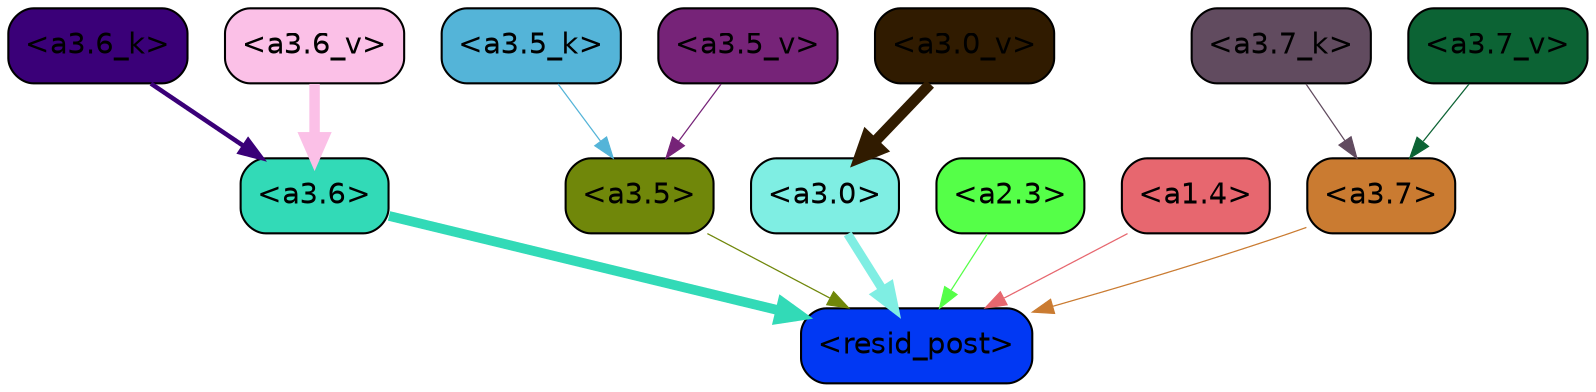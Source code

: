strict digraph "" {
	graph [bgcolor=transparent,
		layout=dot,
		overlap=false,
		splines=true
	];
	"<a3.7>"	[color=black,
		fillcolor="#ca7b31",
		fontname=Helvetica,
		shape=box,
		style="filled, rounded"];
	"<resid_post>"	[color=black,
		fillcolor="#0138f3",
		fontname=Helvetica,
		shape=box,
		style="filled, rounded"];
	"<a3.7>" -> "<resid_post>"	[color="#ca7b31",
		penwidth=0.6];
	"<a3.6>"	[color=black,
		fillcolor="#32dab7",
		fontname=Helvetica,
		shape=box,
		style="filled, rounded"];
	"<a3.6>" -> "<resid_post>"	[color="#32dab7",
		penwidth=4.6696330308914185];
	"<a3.5>"	[color=black,
		fillcolor="#70870a",
		fontname=Helvetica,
		shape=box,
		style="filled, rounded"];
	"<a3.5>" -> "<resid_post>"	[color="#70870a",
		penwidth=0.6];
	"<a3.0>"	[color=black,
		fillcolor="#7feee3",
		fontname=Helvetica,
		shape=box,
		style="filled, rounded"];
	"<a3.0>" -> "<resid_post>"	[color="#7feee3",
		penwidth=4.282557368278503];
	"<a2.3>"	[color=black,
		fillcolor="#55ff48",
		fontname=Helvetica,
		shape=box,
		style="filled, rounded"];
	"<a2.3>" -> "<resid_post>"	[color="#55ff48",
		penwidth=0.6];
	"<a1.4>"	[color=black,
		fillcolor="#e7676f",
		fontname=Helvetica,
		shape=box,
		style="filled, rounded"];
	"<a1.4>" -> "<resid_post>"	[color="#e7676f",
		penwidth=0.6];
	"<a3.7_k>"	[color=black,
		fillcolor="#614b5f",
		fontname=Helvetica,
		shape=box,
		style="filled, rounded"];
	"<a3.7_k>" -> "<a3.7>"	[color="#614b5f",
		penwidth=0.6];
	"<a3.6_k>"	[color=black,
		fillcolor="#3a0078",
		fontname=Helvetica,
		shape=box,
		style="filled, rounded"];
	"<a3.6_k>" -> "<a3.6>"	[color="#3a0078",
		penwidth=2.174198240041733];
	"<a3.5_k>"	[color=black,
		fillcolor="#54b4d8",
		fontname=Helvetica,
		shape=box,
		style="filled, rounded"];
	"<a3.5_k>" -> "<a3.5>"	[color="#54b4d8",
		penwidth=0.6];
	"<a3.7_v>"	[color=black,
		fillcolor="#0c6334",
		fontname=Helvetica,
		shape=box,
		style="filled, rounded"];
	"<a3.7_v>" -> "<a3.7>"	[color="#0c6334",
		penwidth=0.6];
	"<a3.6_v>"	[color=black,
		fillcolor="#fbc0e7",
		fontname=Helvetica,
		shape=box,
		style="filled, rounded"];
	"<a3.6_v>" -> "<a3.6>"	[color="#fbc0e7",
		penwidth=5.002329230308533];
	"<a3.5_v>"	[color=black,
		fillcolor="#762378",
		fontname=Helvetica,
		shape=box,
		style="filled, rounded"];
	"<a3.5_v>" -> "<a3.5>"	[color="#762378",
		penwidth=0.6];
	"<a3.0_v>"	[color=black,
		fillcolor="#301b00",
		fontname=Helvetica,
		shape=box,
		style="filled, rounded"];
	"<a3.0_v>" -> "<a3.0>"	[color="#301b00",
		penwidth=5.188832879066467];
}
